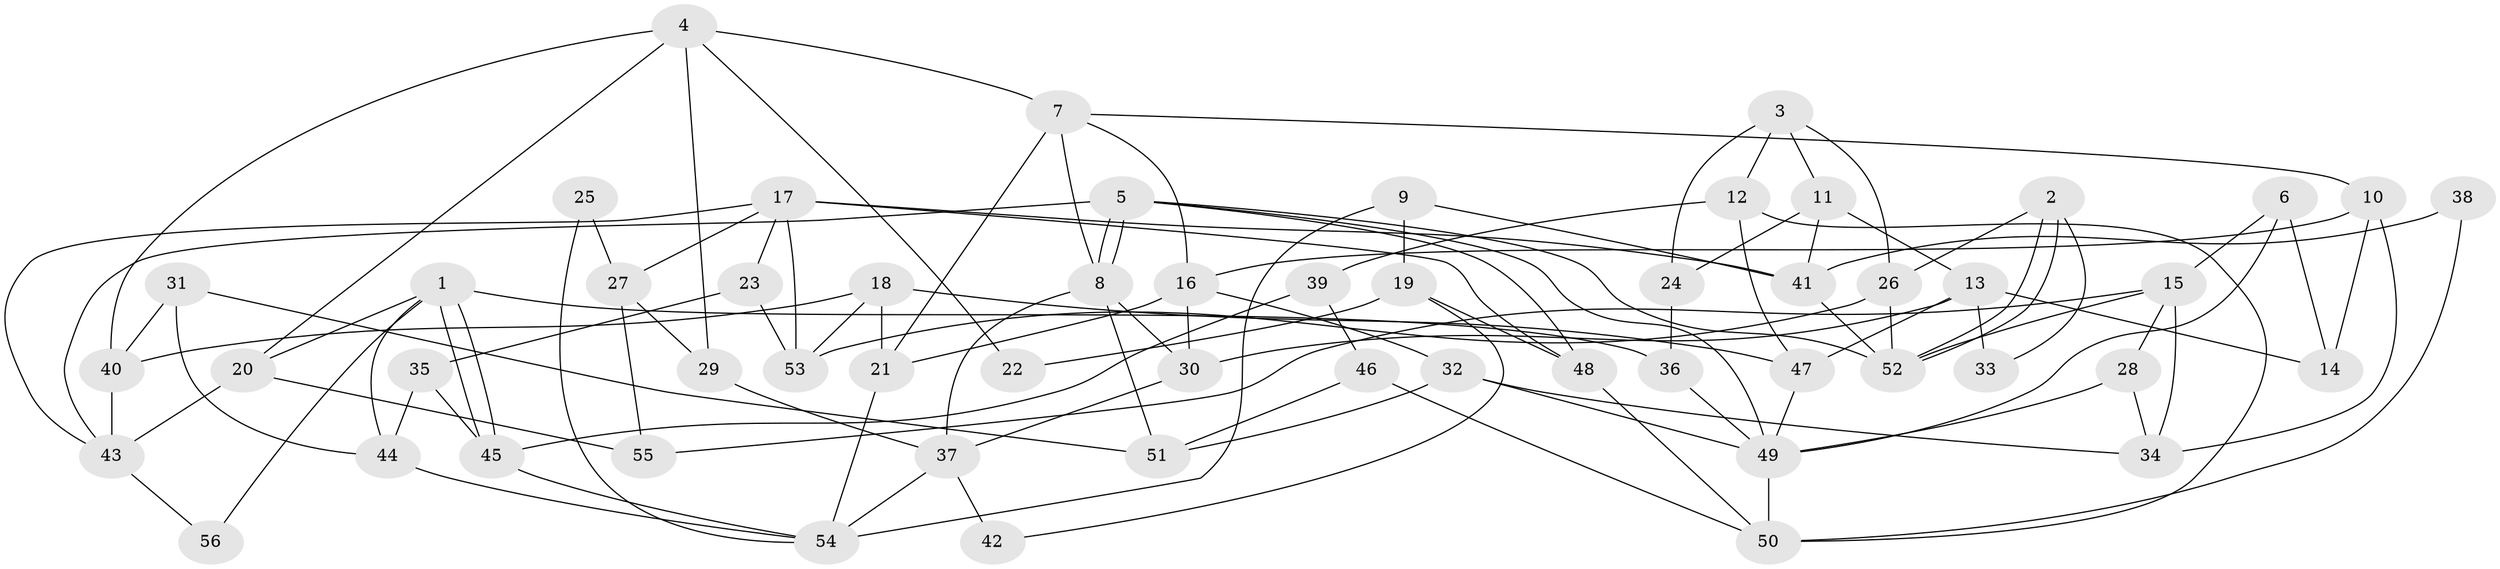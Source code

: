 // Generated by graph-tools (version 1.1) at 2025/11/02/27/25 16:11:21]
// undirected, 56 vertices, 112 edges
graph export_dot {
graph [start="1"]
  node [color=gray90,style=filled];
  1;
  2;
  3;
  4;
  5;
  6;
  7;
  8;
  9;
  10;
  11;
  12;
  13;
  14;
  15;
  16;
  17;
  18;
  19;
  20;
  21;
  22;
  23;
  24;
  25;
  26;
  27;
  28;
  29;
  30;
  31;
  32;
  33;
  34;
  35;
  36;
  37;
  38;
  39;
  40;
  41;
  42;
  43;
  44;
  45;
  46;
  47;
  48;
  49;
  50;
  51;
  52;
  53;
  54;
  55;
  56;
  1 -- 36;
  1 -- 45;
  1 -- 45;
  1 -- 20;
  1 -- 44;
  1 -- 56;
  2 -- 52;
  2 -- 52;
  2 -- 26;
  2 -- 33;
  3 -- 12;
  3 -- 26;
  3 -- 11;
  3 -- 24;
  4 -- 20;
  4 -- 40;
  4 -- 7;
  4 -- 22;
  4 -- 29;
  5 -- 8;
  5 -- 8;
  5 -- 52;
  5 -- 43;
  5 -- 48;
  5 -- 49;
  6 -- 49;
  6 -- 15;
  6 -- 14;
  7 -- 8;
  7 -- 10;
  7 -- 16;
  7 -- 21;
  8 -- 37;
  8 -- 30;
  8 -- 51;
  9 -- 54;
  9 -- 41;
  9 -- 19;
  10 -- 34;
  10 -- 14;
  10 -- 16;
  11 -- 13;
  11 -- 24;
  11 -- 41;
  12 -- 39;
  12 -- 47;
  12 -- 50;
  13 -- 30;
  13 -- 14;
  13 -- 33;
  13 -- 47;
  15 -- 52;
  15 -- 28;
  15 -- 34;
  15 -- 55;
  16 -- 21;
  16 -- 30;
  16 -- 32;
  17 -- 27;
  17 -- 43;
  17 -- 23;
  17 -- 41;
  17 -- 48;
  17 -- 53;
  18 -- 47;
  18 -- 21;
  18 -- 40;
  18 -- 53;
  19 -- 48;
  19 -- 22;
  19 -- 42;
  20 -- 43;
  20 -- 55;
  21 -- 54;
  23 -- 53;
  23 -- 35;
  24 -- 36;
  25 -- 27;
  25 -- 54;
  26 -- 53;
  26 -- 52;
  27 -- 55;
  27 -- 29;
  28 -- 34;
  28 -- 49;
  29 -- 37;
  30 -- 37;
  31 -- 51;
  31 -- 44;
  31 -- 40;
  32 -- 49;
  32 -- 34;
  32 -- 51;
  35 -- 44;
  35 -- 45;
  36 -- 49;
  37 -- 54;
  37 -- 42;
  38 -- 41;
  38 -- 50;
  39 -- 45;
  39 -- 46;
  40 -- 43;
  41 -- 52;
  43 -- 56;
  44 -- 54;
  45 -- 54;
  46 -- 50;
  46 -- 51;
  47 -- 49;
  48 -- 50;
  49 -- 50;
}
